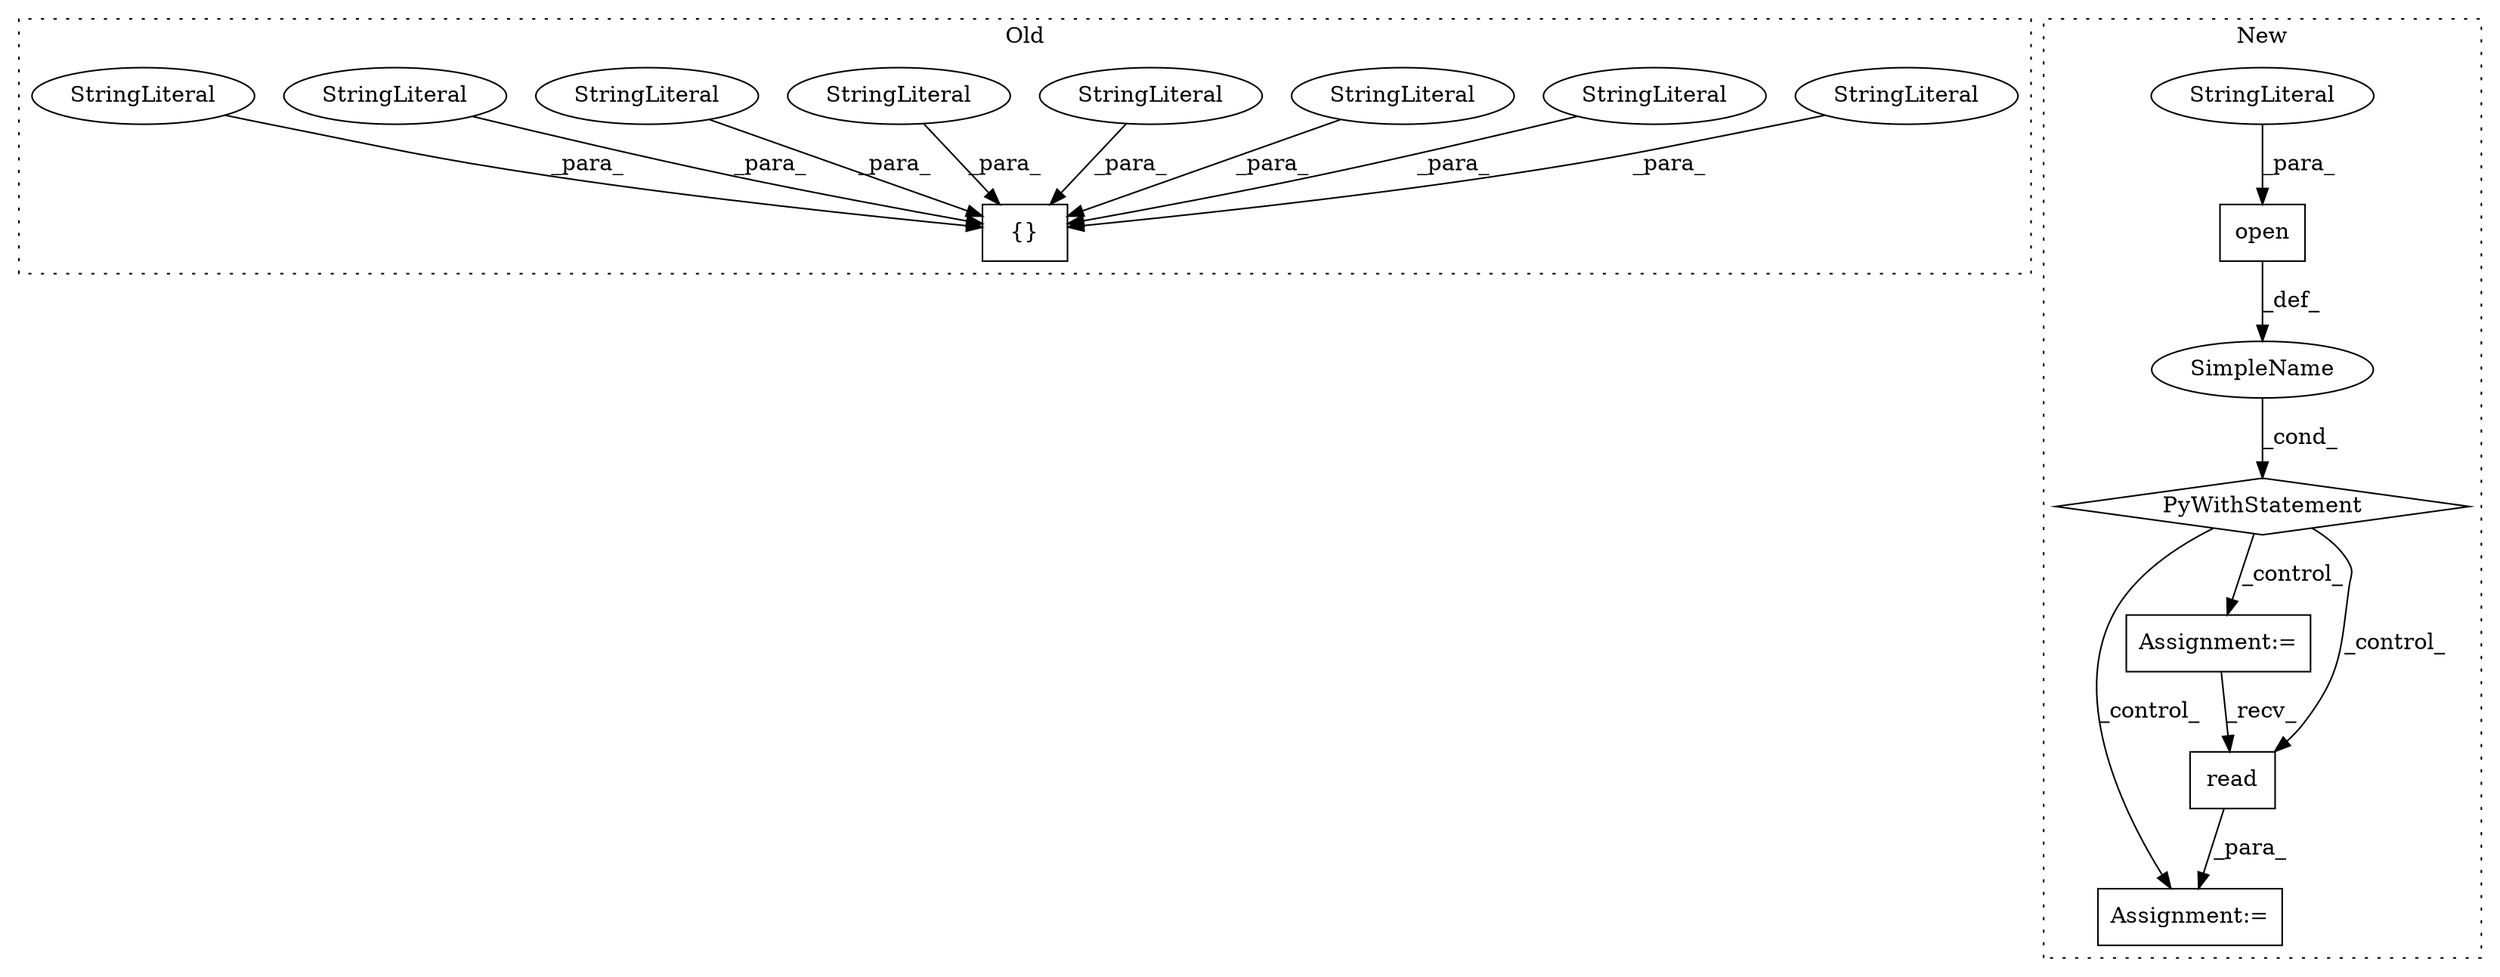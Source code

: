 digraph G {
subgraph cluster0 {
1 [label="{}" a="4" s="4562,5073" l="1,1" shape="box"];
8 [label="StringLiteral" a="45" s="4714" l="39" shape="ellipse"];
9 [label="StringLiteral" a="45" s="4674" l="39" shape="ellipse"];
10 [label="StringLiteral" a="45" s="4754" l="33" shape="ellipse"];
11 [label="StringLiteral" a="45" s="4842" l="36" shape="ellipse"];
12 [label="StringLiteral" a="45" s="4596" l="37" shape="ellipse"];
14 [label="StringLiteral" a="45" s="4945" l="128" shape="ellipse"];
15 [label="StringLiteral" a="45" s="4634" l="39" shape="ellipse"];
16 [label="StringLiteral" a="45" s="4879" l="65" shape="ellipse"];
label = "Old";
style="dotted";
}
subgraph cluster1 {
2 [label="open" a="32" s="3568,3596" l="5,1" shape="box"];
3 [label="StringLiteral" a="45" s="3585" l="3" shape="ellipse"];
4 [label="PyWithStatement" a="104" s="3558,3597" l="10,2" shape="diamond"];
5 [label="Assignment:=" a="7" s="3636" l="1" shape="box"];
6 [label="SimpleName" a="42" s="" l="" shape="ellipse"];
7 [label="Assignment:=" a="7" s="3611" l="11" shape="box"];
13 [label="read" a="32" s="3649" l="6" shape="box"];
label = "New";
style="dotted";
}
2 -> 6 [label="_def_"];
3 -> 2 [label="_para_"];
4 -> 13 [label="_control_"];
4 -> 5 [label="_control_"];
4 -> 7 [label="_control_"];
6 -> 4 [label="_cond_"];
7 -> 13 [label="_recv_"];
8 -> 1 [label="_para_"];
9 -> 1 [label="_para_"];
10 -> 1 [label="_para_"];
11 -> 1 [label="_para_"];
12 -> 1 [label="_para_"];
13 -> 5 [label="_para_"];
14 -> 1 [label="_para_"];
15 -> 1 [label="_para_"];
16 -> 1 [label="_para_"];
}